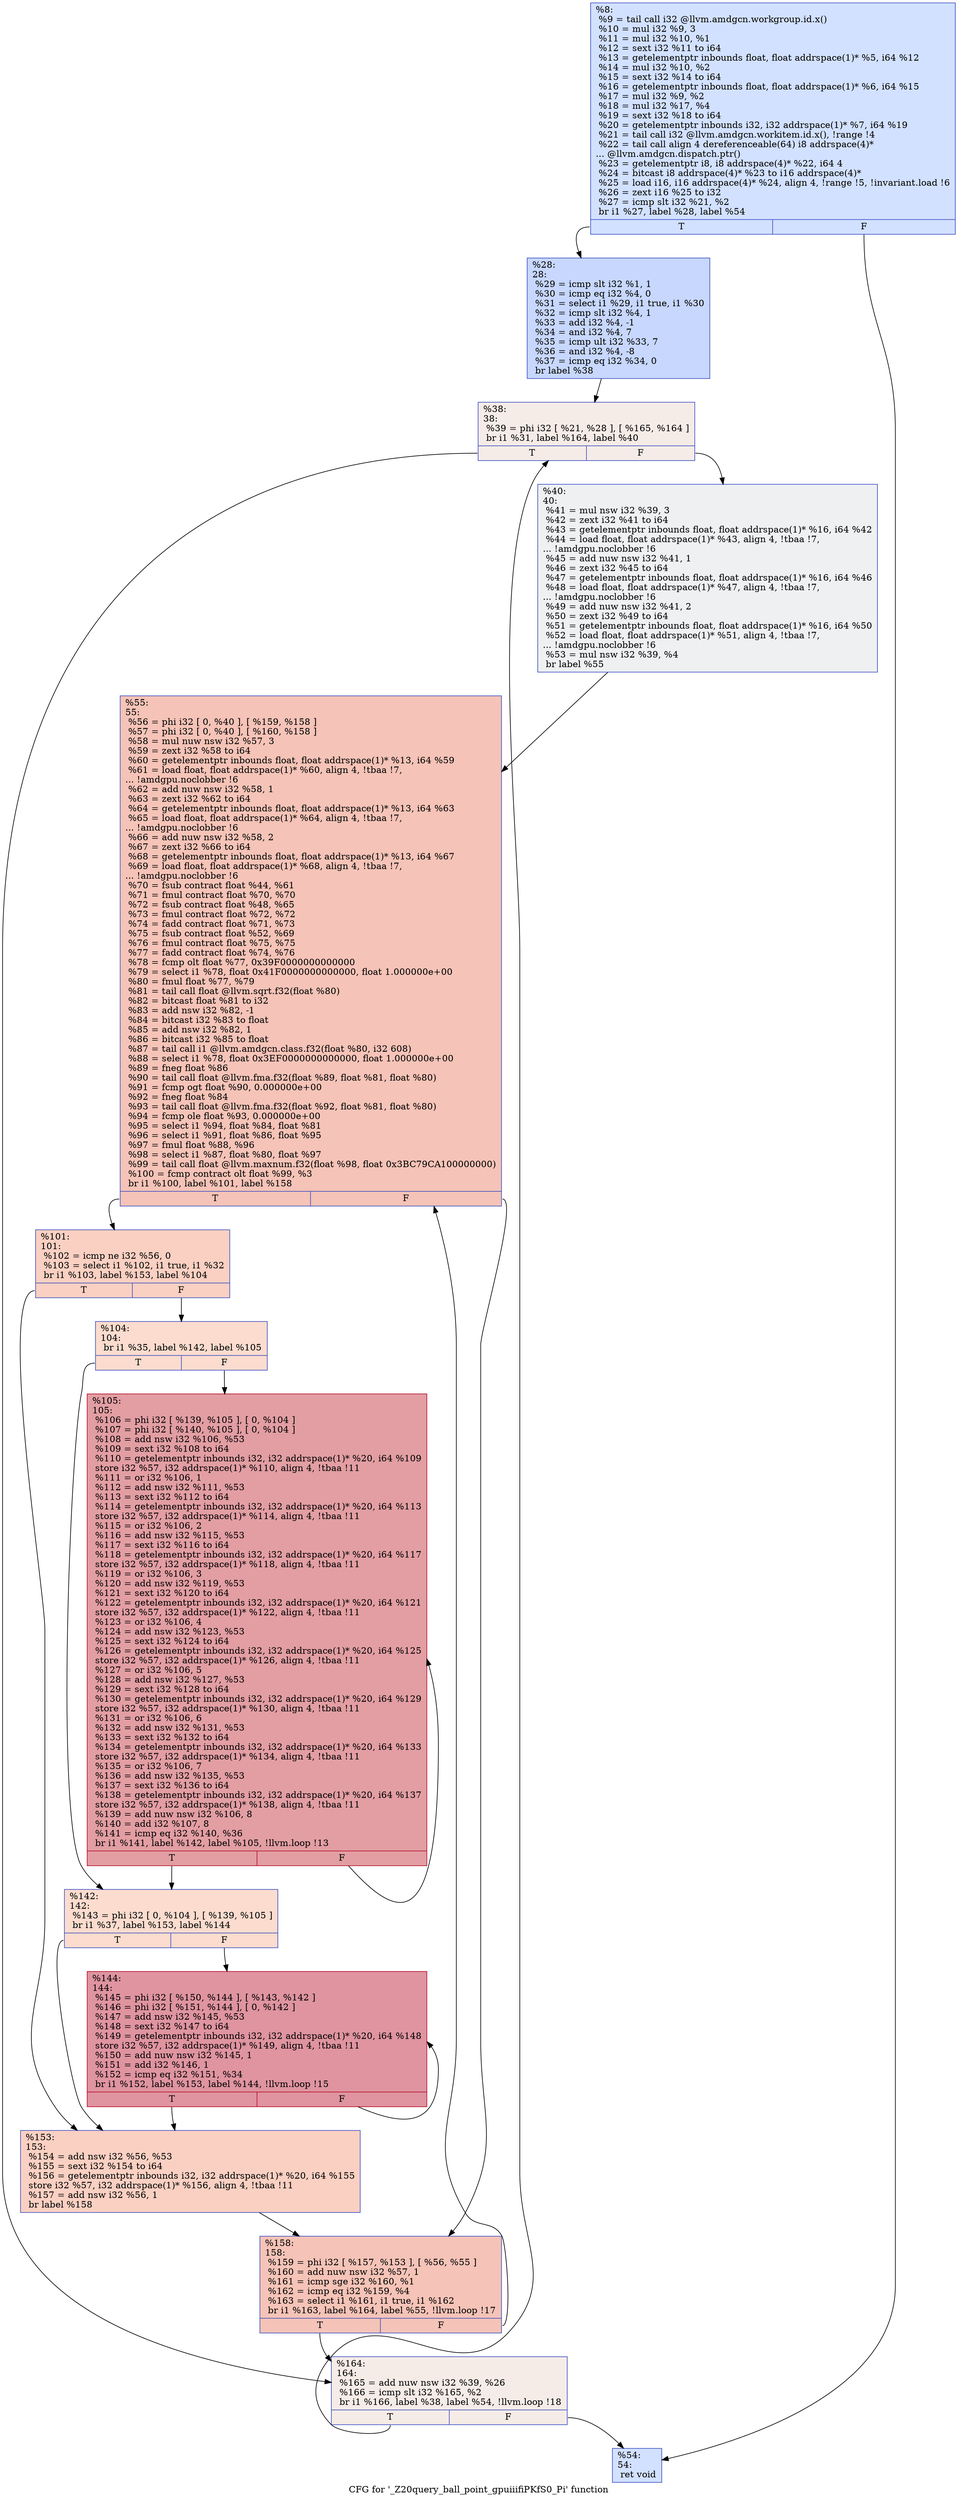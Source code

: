digraph "CFG for '_Z20query_ball_point_gpuiiifiPKfS0_Pi' function" {
	label="CFG for '_Z20query_ball_point_gpuiiifiPKfS0_Pi' function";

	Node0x5a95060 [shape=record,color="#3d50c3ff", style=filled, fillcolor="#9abbff70",label="{%8:\l  %9 = tail call i32 @llvm.amdgcn.workgroup.id.x()\l  %10 = mul i32 %9, 3\l  %11 = mul i32 %10, %1\l  %12 = sext i32 %11 to i64\l  %13 = getelementptr inbounds float, float addrspace(1)* %5, i64 %12\l  %14 = mul i32 %10, %2\l  %15 = sext i32 %14 to i64\l  %16 = getelementptr inbounds float, float addrspace(1)* %6, i64 %15\l  %17 = mul i32 %9, %2\l  %18 = mul i32 %17, %4\l  %19 = sext i32 %18 to i64\l  %20 = getelementptr inbounds i32, i32 addrspace(1)* %7, i64 %19\l  %21 = tail call i32 @llvm.amdgcn.workitem.id.x(), !range !4\l  %22 = tail call align 4 dereferenceable(64) i8 addrspace(4)*\l... @llvm.amdgcn.dispatch.ptr()\l  %23 = getelementptr i8, i8 addrspace(4)* %22, i64 4\l  %24 = bitcast i8 addrspace(4)* %23 to i16 addrspace(4)*\l  %25 = load i16, i16 addrspace(4)* %24, align 4, !range !5, !invariant.load !6\l  %26 = zext i16 %25 to i32\l  %27 = icmp slt i32 %21, %2\l  br i1 %27, label %28, label %54\l|{<s0>T|<s1>F}}"];
	Node0x5a95060:s0 -> Node0x5a974e0;
	Node0x5a95060:s1 -> Node0x5a97570;
	Node0x5a974e0 [shape=record,color="#3d50c3ff", style=filled, fillcolor="#81a4fb70",label="{%28:\l28:                                               \l  %29 = icmp slt i32 %1, 1\l  %30 = icmp eq i32 %4, 0\l  %31 = select i1 %29, i1 true, i1 %30\l  %32 = icmp slt i32 %4, 1\l  %33 = add i32 %4, -1\l  %34 = and i32 %4, 7\l  %35 = icmp ult i32 %33, 7\l  %36 = and i32 %4, -8\l  %37 = icmp eq i32 %34, 0\l  br label %38\l}"];
	Node0x5a974e0 -> Node0x5a97df0;
	Node0x5a97df0 [shape=record,color="#3d50c3ff", style=filled, fillcolor="#ead5c970",label="{%38:\l38:                                               \l  %39 = phi i32 [ %21, %28 ], [ %165, %164 ]\l  br i1 %31, label %164, label %40\l|{<s0>T|<s1>F}}"];
	Node0x5a97df0:s0 -> Node0x5a97ee0;
	Node0x5a97df0:s1 -> Node0x5a98020;
	Node0x5a98020 [shape=record,color="#3d50c3ff", style=filled, fillcolor="#d9dce170",label="{%40:\l40:                                               \l  %41 = mul nsw i32 %39, 3\l  %42 = zext i32 %41 to i64\l  %43 = getelementptr inbounds float, float addrspace(1)* %16, i64 %42\l  %44 = load float, float addrspace(1)* %43, align 4, !tbaa !7,\l... !amdgpu.noclobber !6\l  %45 = add nuw nsw i32 %41, 1\l  %46 = zext i32 %45 to i64\l  %47 = getelementptr inbounds float, float addrspace(1)* %16, i64 %46\l  %48 = load float, float addrspace(1)* %47, align 4, !tbaa !7,\l... !amdgpu.noclobber !6\l  %49 = add nuw nsw i32 %41, 2\l  %50 = zext i32 %49 to i64\l  %51 = getelementptr inbounds float, float addrspace(1)* %16, i64 %50\l  %52 = load float, float addrspace(1)* %51, align 4, !tbaa !7,\l... !amdgpu.noclobber !6\l  %53 = mul nsw i32 %39, %4\l  br label %55\l}"];
	Node0x5a98020 -> Node0x5a996a0;
	Node0x5a97570 [shape=record,color="#3d50c3ff", style=filled, fillcolor="#9abbff70",label="{%54:\l54:                                               \l  ret void\l}"];
	Node0x5a996a0 [shape=record,color="#3d50c3ff", style=filled, fillcolor="#e8765c70",label="{%55:\l55:                                               \l  %56 = phi i32 [ 0, %40 ], [ %159, %158 ]\l  %57 = phi i32 [ 0, %40 ], [ %160, %158 ]\l  %58 = mul nuw nsw i32 %57, 3\l  %59 = zext i32 %58 to i64\l  %60 = getelementptr inbounds float, float addrspace(1)* %13, i64 %59\l  %61 = load float, float addrspace(1)* %60, align 4, !tbaa !7,\l... !amdgpu.noclobber !6\l  %62 = add nuw nsw i32 %58, 1\l  %63 = zext i32 %62 to i64\l  %64 = getelementptr inbounds float, float addrspace(1)* %13, i64 %63\l  %65 = load float, float addrspace(1)* %64, align 4, !tbaa !7,\l... !amdgpu.noclobber !6\l  %66 = add nuw nsw i32 %58, 2\l  %67 = zext i32 %66 to i64\l  %68 = getelementptr inbounds float, float addrspace(1)* %13, i64 %67\l  %69 = load float, float addrspace(1)* %68, align 4, !tbaa !7,\l... !amdgpu.noclobber !6\l  %70 = fsub contract float %44, %61\l  %71 = fmul contract float %70, %70\l  %72 = fsub contract float %48, %65\l  %73 = fmul contract float %72, %72\l  %74 = fadd contract float %71, %73\l  %75 = fsub contract float %52, %69\l  %76 = fmul contract float %75, %75\l  %77 = fadd contract float %74, %76\l  %78 = fcmp olt float %77, 0x39F0000000000000\l  %79 = select i1 %78, float 0x41F0000000000000, float 1.000000e+00\l  %80 = fmul float %77, %79\l  %81 = tail call float @llvm.sqrt.f32(float %80)\l  %82 = bitcast float %81 to i32\l  %83 = add nsw i32 %82, -1\l  %84 = bitcast i32 %83 to float\l  %85 = add nsw i32 %82, 1\l  %86 = bitcast i32 %85 to float\l  %87 = tail call i1 @llvm.amdgcn.class.f32(float %80, i32 608)\l  %88 = select i1 %78, float 0x3EF0000000000000, float 1.000000e+00\l  %89 = fneg float %86\l  %90 = tail call float @llvm.fma.f32(float %89, float %81, float %80)\l  %91 = fcmp ogt float %90, 0.000000e+00\l  %92 = fneg float %84\l  %93 = tail call float @llvm.fma.f32(float %92, float %81, float %80)\l  %94 = fcmp ole float %93, 0.000000e+00\l  %95 = select i1 %94, float %84, float %81\l  %96 = select i1 %91, float %86, float %95\l  %97 = fmul float %88, %96\l  %98 = select i1 %87, float %80, float %97\l  %99 = tail call float @llvm.maxnum.f32(float %98, float 0x3BC79CA100000000)\l  %100 = fcmp contract olt float %99, %3\l  br i1 %100, label %101, label %158\l|{<s0>T|<s1>F}}"];
	Node0x5a996a0:s0 -> Node0x5a9c7d0;
	Node0x5a996a0:s1 -> Node0x5a997f0;
	Node0x5a9c7d0 [shape=record,color="#3d50c3ff", style=filled, fillcolor="#f3947570",label="{%101:\l101:                                              \l  %102 = icmp ne i32 %56, 0\l  %103 = select i1 %102, i1 true, i1 %32\l  br i1 %103, label %153, label %104\l|{<s0>T|<s1>F}}"];
	Node0x5a9c7d0:s0 -> Node0x5a9ca50;
	Node0x5a9c7d0:s1 -> Node0x5a9caa0;
	Node0x5a9caa0 [shape=record,color="#3d50c3ff", style=filled, fillcolor="#f7af9170",label="{%104:\l104:                                              \l  br i1 %35, label %142, label %105\l|{<s0>T|<s1>F}}"];
	Node0x5a9caa0:s0 -> Node0x5a9cbe0;
	Node0x5a9caa0:s1 -> Node0x5a9cc30;
	Node0x5a9cc30 [shape=record,color="#b70d28ff", style=filled, fillcolor="#be242e70",label="{%105:\l105:                                              \l  %106 = phi i32 [ %139, %105 ], [ 0, %104 ]\l  %107 = phi i32 [ %140, %105 ], [ 0, %104 ]\l  %108 = add nsw i32 %106, %53\l  %109 = sext i32 %108 to i64\l  %110 = getelementptr inbounds i32, i32 addrspace(1)* %20, i64 %109\l  store i32 %57, i32 addrspace(1)* %110, align 4, !tbaa !11\l  %111 = or i32 %106, 1\l  %112 = add nsw i32 %111, %53\l  %113 = sext i32 %112 to i64\l  %114 = getelementptr inbounds i32, i32 addrspace(1)* %20, i64 %113\l  store i32 %57, i32 addrspace(1)* %114, align 4, !tbaa !11\l  %115 = or i32 %106, 2\l  %116 = add nsw i32 %115, %53\l  %117 = sext i32 %116 to i64\l  %118 = getelementptr inbounds i32, i32 addrspace(1)* %20, i64 %117\l  store i32 %57, i32 addrspace(1)* %118, align 4, !tbaa !11\l  %119 = or i32 %106, 3\l  %120 = add nsw i32 %119, %53\l  %121 = sext i32 %120 to i64\l  %122 = getelementptr inbounds i32, i32 addrspace(1)* %20, i64 %121\l  store i32 %57, i32 addrspace(1)* %122, align 4, !tbaa !11\l  %123 = or i32 %106, 4\l  %124 = add nsw i32 %123, %53\l  %125 = sext i32 %124 to i64\l  %126 = getelementptr inbounds i32, i32 addrspace(1)* %20, i64 %125\l  store i32 %57, i32 addrspace(1)* %126, align 4, !tbaa !11\l  %127 = or i32 %106, 5\l  %128 = add nsw i32 %127, %53\l  %129 = sext i32 %128 to i64\l  %130 = getelementptr inbounds i32, i32 addrspace(1)* %20, i64 %129\l  store i32 %57, i32 addrspace(1)* %130, align 4, !tbaa !11\l  %131 = or i32 %106, 6\l  %132 = add nsw i32 %131, %53\l  %133 = sext i32 %132 to i64\l  %134 = getelementptr inbounds i32, i32 addrspace(1)* %20, i64 %133\l  store i32 %57, i32 addrspace(1)* %134, align 4, !tbaa !11\l  %135 = or i32 %106, 7\l  %136 = add nsw i32 %135, %53\l  %137 = sext i32 %136 to i64\l  %138 = getelementptr inbounds i32, i32 addrspace(1)* %20, i64 %137\l  store i32 %57, i32 addrspace(1)* %138, align 4, !tbaa !11\l  %139 = add nuw nsw i32 %106, 8\l  %140 = add i32 %107, 8\l  %141 = icmp eq i32 %140, %36\l  br i1 %141, label %142, label %105, !llvm.loop !13\l|{<s0>T|<s1>F}}"];
	Node0x5a9cc30:s0 -> Node0x5a9cbe0;
	Node0x5a9cc30:s1 -> Node0x5a9cc30;
	Node0x5a9cbe0 [shape=record,color="#3d50c3ff", style=filled, fillcolor="#f7af9170",label="{%142:\l142:                                              \l  %143 = phi i32 [ 0, %104 ], [ %139, %105 ]\l  br i1 %37, label %153, label %144\l|{<s0>T|<s1>F}}"];
	Node0x5a9cbe0:s0 -> Node0x5a9ca50;
	Node0x5a9cbe0:s1 -> Node0x5a9f4d0;
	Node0x5a9f4d0 [shape=record,color="#b70d28ff", style=filled, fillcolor="#b70d2870",label="{%144:\l144:                                              \l  %145 = phi i32 [ %150, %144 ], [ %143, %142 ]\l  %146 = phi i32 [ %151, %144 ], [ 0, %142 ]\l  %147 = add nsw i32 %145, %53\l  %148 = sext i32 %147 to i64\l  %149 = getelementptr inbounds i32, i32 addrspace(1)* %20, i64 %148\l  store i32 %57, i32 addrspace(1)* %149, align 4, !tbaa !11\l  %150 = add nuw nsw i32 %145, 1\l  %151 = add i32 %146, 1\l  %152 = icmp eq i32 %151, %34\l  br i1 %152, label %153, label %144, !llvm.loop !15\l|{<s0>T|<s1>F}}"];
	Node0x5a9f4d0:s0 -> Node0x5a9ca50;
	Node0x5a9f4d0:s1 -> Node0x5a9f4d0;
	Node0x5a9ca50 [shape=record,color="#3d50c3ff", style=filled, fillcolor="#f3947570",label="{%153:\l153:                                              \l  %154 = add nsw i32 %56, %53\l  %155 = sext i32 %154 to i64\l  %156 = getelementptr inbounds i32, i32 addrspace(1)* %20, i64 %155\l  store i32 %57, i32 addrspace(1)* %156, align 4, !tbaa !11\l  %157 = add nsw i32 %56, 1\l  br label %158\l}"];
	Node0x5a9ca50 -> Node0x5a997f0;
	Node0x5a997f0 [shape=record,color="#3d50c3ff", style=filled, fillcolor="#e8765c70",label="{%158:\l158:                                              \l  %159 = phi i32 [ %157, %153 ], [ %56, %55 ]\l  %160 = add nuw nsw i32 %57, 1\l  %161 = icmp sge i32 %160, %1\l  %162 = icmp eq i32 %159, %4\l  %163 = select i1 %161, i1 true, i1 %162\l  br i1 %163, label %164, label %55, !llvm.loop !17\l|{<s0>T|<s1>F}}"];
	Node0x5a997f0:s0 -> Node0x5a97ee0;
	Node0x5a997f0:s1 -> Node0x5a996a0;
	Node0x5a97ee0 [shape=record,color="#3d50c3ff", style=filled, fillcolor="#ead5c970",label="{%164:\l164:                                              \l  %165 = add nuw nsw i32 %39, %26\l  %166 = icmp slt i32 %165, %2\l  br i1 %166, label %38, label %54, !llvm.loop !18\l|{<s0>T|<s1>F}}"];
	Node0x5a97ee0:s0 -> Node0x5a97df0;
	Node0x5a97ee0:s1 -> Node0x5a97570;
}
